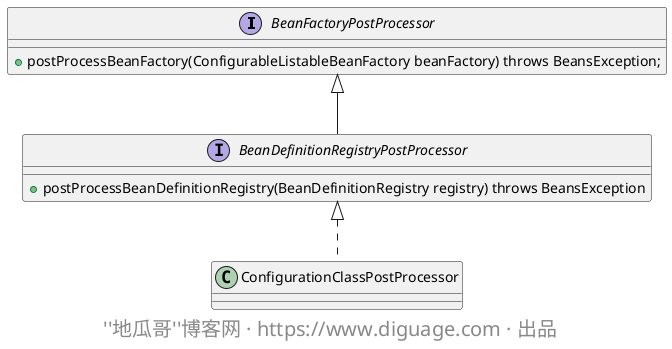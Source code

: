 @startuml

interface BeanFactoryPostProcessor {
  + postProcessBeanFactory(ConfigurableListableBeanFactory beanFactory) throws BeansException;
}

interface BeanDefinitionRegistryPostProcessor extends BeanFactoryPostProcessor {
  + postProcessBeanDefinitionRegistry(BeanDefinitionRegistry registry) throws BeansException
}

class ConfigurationClassPostProcessor implements BeanDefinitionRegistryPostProcessor

skinparam footerFontSize 20
footer ''地瓜哥''博客网 · https://www.diguage.com · 出品

@enduml